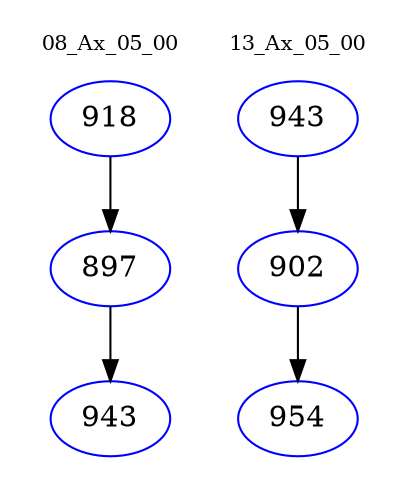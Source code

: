 digraph{
subgraph cluster_0 {
color = white
label = "08_Ax_05_00";
fontsize=10;
T0_918 [label="918", color="blue"]
T0_918 -> T0_897 [color="black"]
T0_897 [label="897", color="blue"]
T0_897 -> T0_943 [color="black"]
T0_943 [label="943", color="blue"]
}
subgraph cluster_1 {
color = white
label = "13_Ax_05_00";
fontsize=10;
T1_943 [label="943", color="blue"]
T1_943 -> T1_902 [color="black"]
T1_902 [label="902", color="blue"]
T1_902 -> T1_954 [color="black"]
T1_954 [label="954", color="blue"]
}
}
